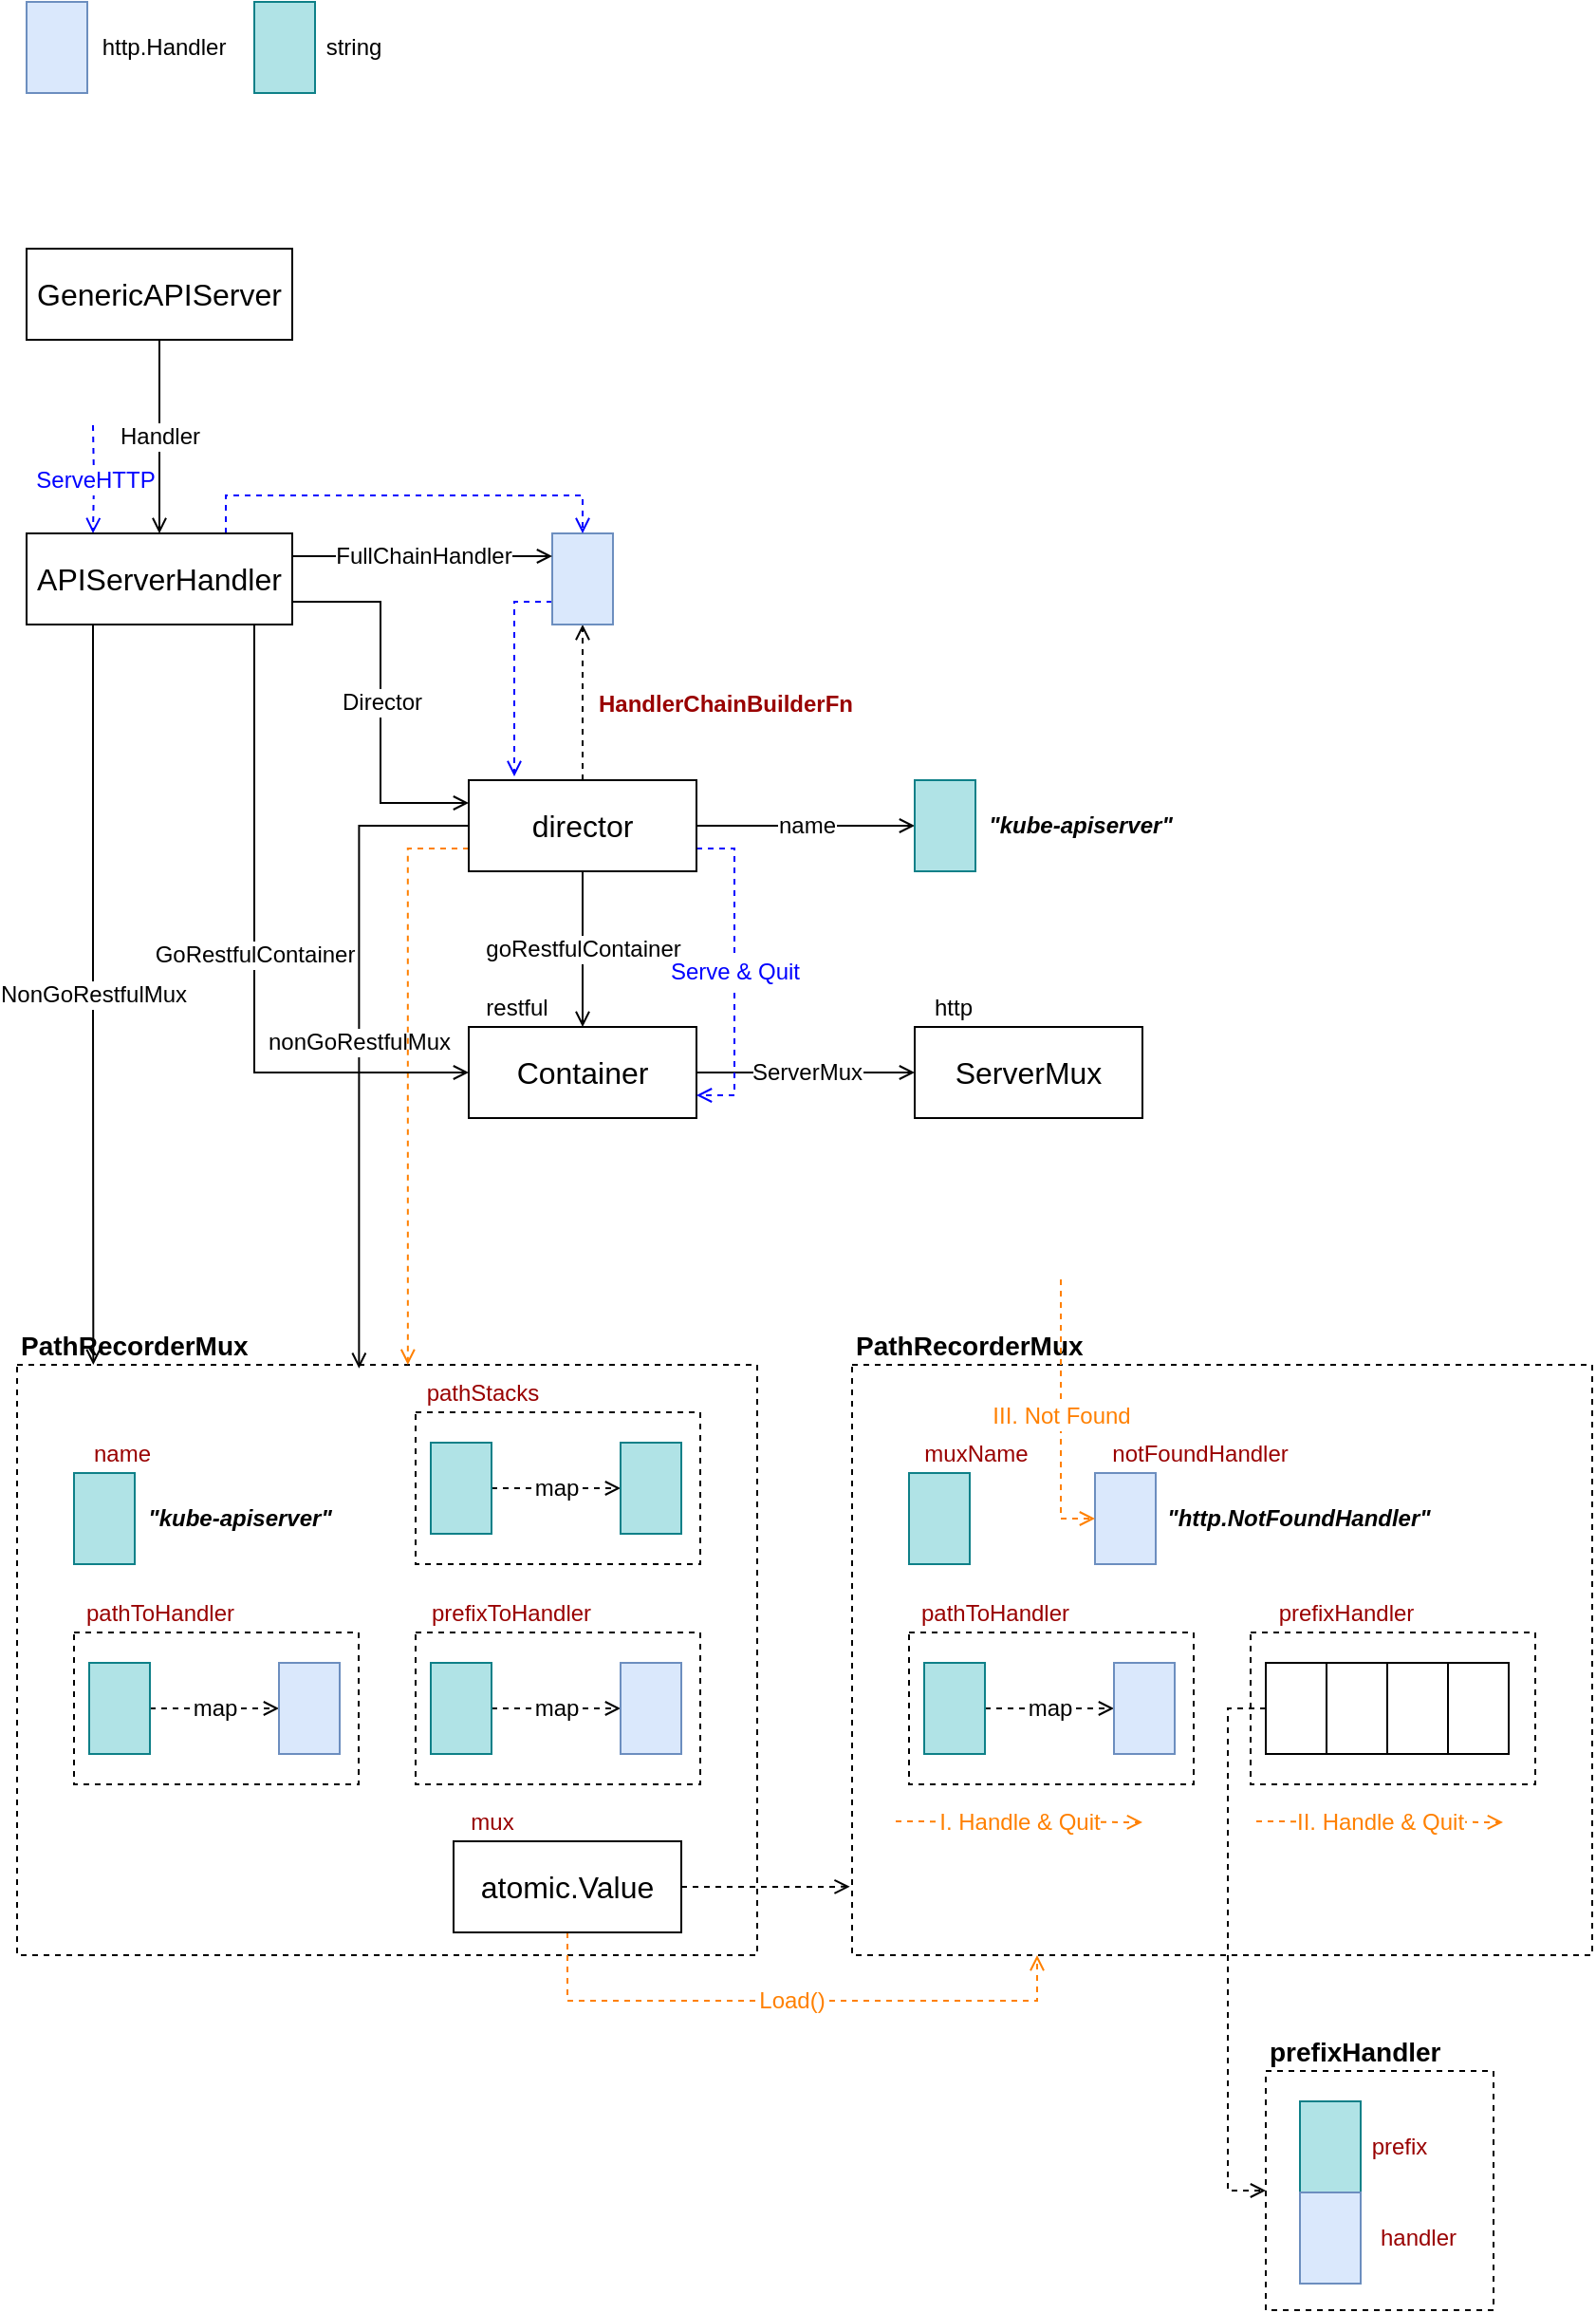 <mxfile version="12.9.3" type="device" pages="2"><diagram id="w07OjJcf7D1MxDG1b119" name="server-handler-overview"><mxGraphModel dx="946" dy="725" grid="1" gridSize="10" guides="1" tooltips="1" connect="1" arrows="1" fold="1" page="1" pageScale="1" pageWidth="850" pageHeight="1100" math="0" shadow="0"><root><mxCell id="0"/><mxCell id="1" parent="0"/><mxCell id="4SVHC1cwPKhUZwWGZGL8-23" value="" style="rounded=0;whiteSpace=wrap;html=1;fontSize=12;fontColor=#990000;fillColor=none;dashed=1;" parent="1" vertex="1"><mxGeometry x="10" y="758" width="390" height="311" as="geometry"/></mxCell><mxCell id="4SVHC1cwPKhUZwWGZGL8-11" value="" style="rounded=0;whiteSpace=wrap;html=1;fontSize=12;fontColor=#990000;fillColor=none;dashed=1;" parent="1" vertex="1"><mxGeometry x="40" y="899" width="150" height="80" as="geometry"/></mxCell><mxCell id="4SVHC1cwPKhUZwWGZGL8-6" value="" style="rounded=0;whiteSpace=wrap;html=1;fontSize=16;fillColor=#b0e3e6;strokeColor=#0e8088;" parent="1" vertex="1"><mxGeometry x="40" y="815" width="32" height="48" as="geometry"/></mxCell><mxCell id="4SVHC1cwPKhUZwWGZGL8-7" value="&quot;kube-apiserver&quot;" style="text;html=1;align=center;verticalAlign=middle;resizable=0;points=[];autosize=1;fontSize=12;fontColor=#000000;fontStyle=3;" parent="1" vertex="1"><mxGeometry x="72" y="829" width="110" height="20" as="geometry"/></mxCell><mxCell id="4SVHC1cwPKhUZwWGZGL8-10" value="map" style="edgeStyle=orthogonalEdgeStyle;rounded=0;orthogonalLoop=1;jettySize=auto;html=1;exitX=1;exitY=0.5;exitDx=0;exitDy=0;fontSize=12;fontColor=#000000;dashed=1;endArrow=open;endFill=0;" parent="1" source="4SVHC1cwPKhUZwWGZGL8-8" target="4SVHC1cwPKhUZwWGZGL8-9" edge="1"><mxGeometry relative="1" as="geometry"/></mxCell><mxCell id="4SVHC1cwPKhUZwWGZGL8-8" value="" style="rounded=0;whiteSpace=wrap;html=1;fontSize=16;fillColor=#b0e3e6;strokeColor=#0e8088;" parent="1" vertex="1"><mxGeometry x="48" y="915" width="32" height="48" as="geometry"/></mxCell><mxCell id="4SVHC1cwPKhUZwWGZGL8-9" value="" style="rounded=0;whiteSpace=wrap;html=1;fontSize=16;fillColor=#dae8fc;strokeColor=#6c8ebf;" parent="1" vertex="1"><mxGeometry x="148" y="915" width="32" height="48" as="geometry"/></mxCell><mxCell id="4SVHC1cwPKhUZwWGZGL8-12" value="pathToHandler" style="text;html=1;align=center;verticalAlign=middle;resizable=0;points=[];autosize=1;fontSize=12;fontColor=#990000;" parent="1" vertex="1"><mxGeometry x="40" y="879" width="90" height="20" as="geometry"/></mxCell><mxCell id="4SVHC1cwPKhUZwWGZGL8-13" value="" style="rounded=0;whiteSpace=wrap;html=1;fontSize=12;fontColor=#990000;fillColor=none;dashed=1;" parent="1" vertex="1"><mxGeometry x="220" y="899" width="150" height="80" as="geometry"/></mxCell><mxCell id="4SVHC1cwPKhUZwWGZGL8-14" value="map" style="edgeStyle=orthogonalEdgeStyle;rounded=0;orthogonalLoop=1;jettySize=auto;html=1;exitX=1;exitY=0.5;exitDx=0;exitDy=0;fontSize=12;fontColor=#000000;dashed=1;endArrow=open;endFill=0;" parent="1" source="4SVHC1cwPKhUZwWGZGL8-15" target="4SVHC1cwPKhUZwWGZGL8-16" edge="1"><mxGeometry relative="1" as="geometry"/></mxCell><mxCell id="4SVHC1cwPKhUZwWGZGL8-15" value="" style="rounded=0;whiteSpace=wrap;html=1;fontSize=16;fillColor=#b0e3e6;strokeColor=#0e8088;" parent="1" vertex="1"><mxGeometry x="228" y="915" width="32" height="48" as="geometry"/></mxCell><mxCell id="4SVHC1cwPKhUZwWGZGL8-16" value="" style="rounded=0;whiteSpace=wrap;html=1;fontSize=16;fillColor=#dae8fc;strokeColor=#6c8ebf;" parent="1" vertex="1"><mxGeometry x="328" y="915" width="32" height="48" as="geometry"/></mxCell><mxCell id="4SVHC1cwPKhUZwWGZGL8-17" value="prefixToHandler" style="text;html=1;align=center;verticalAlign=middle;resizable=0;points=[];autosize=1;fontSize=12;fontColor=#990000;" parent="1" vertex="1"><mxGeometry x="220" y="879" width="100" height="20" as="geometry"/></mxCell><mxCell id="4SVHC1cwPKhUZwWGZGL8-18" value="" style="rounded=0;whiteSpace=wrap;html=1;fontSize=12;fontColor=#990000;fillColor=none;dashed=1;" parent="1" vertex="1"><mxGeometry x="220" y="783" width="150" height="80" as="geometry"/></mxCell><mxCell id="4SVHC1cwPKhUZwWGZGL8-19" value="map" style="edgeStyle=orthogonalEdgeStyle;rounded=0;orthogonalLoop=1;jettySize=auto;html=1;exitX=1;exitY=0.5;exitDx=0;exitDy=0;fontSize=12;fontColor=#000000;dashed=1;endArrow=open;endFill=0;" parent="1" source="4SVHC1cwPKhUZwWGZGL8-20" target="4SVHC1cwPKhUZwWGZGL8-21" edge="1"><mxGeometry relative="1" as="geometry"/></mxCell><mxCell id="4SVHC1cwPKhUZwWGZGL8-20" value="" style="rounded=0;whiteSpace=wrap;html=1;fontSize=16;fillColor=#b0e3e6;strokeColor=#0e8088;" parent="1" vertex="1"><mxGeometry x="228" y="799" width="32" height="48" as="geometry"/></mxCell><mxCell id="4SVHC1cwPKhUZwWGZGL8-21" value="" style="rounded=0;whiteSpace=wrap;html=1;fontSize=16;fillColor=#b0e3e6;strokeColor=#0e8088;" parent="1" vertex="1"><mxGeometry x="328" y="799" width="32" height="48" as="geometry"/></mxCell><mxCell id="4SVHC1cwPKhUZwWGZGL8-22" value="pathStacks" style="text;html=1;align=center;verticalAlign=middle;resizable=0;points=[];autosize=1;fontSize=12;fontColor=#990000;" parent="1" vertex="1"><mxGeometry x="220" y="763" width="70" height="20" as="geometry"/></mxCell><mxCell id="4SVHC1cwPKhUZwWGZGL8-24" value="" style="rounded=0;whiteSpace=wrap;html=1;fontSize=16;fillColor=#dae8fc;strokeColor=#6c8ebf;" parent="1" vertex="1"><mxGeometry x="15" y="40" width="32" height="48" as="geometry"/></mxCell><mxCell id="4SVHC1cwPKhUZwWGZGL8-25" value="http.Handler" style="text;html=1;align=center;verticalAlign=middle;resizable=0;points=[];autosize=1;fontSize=12;" parent="1" vertex="1"><mxGeometry x="47" y="54" width="80" height="20" as="geometry"/></mxCell><mxCell id="4SVHC1cwPKhUZwWGZGL8-26" value="" style="rounded=0;whiteSpace=wrap;html=1;fontSize=16;fillColor=#b0e3e6;strokeColor=#0e8088;" parent="1" vertex="1"><mxGeometry x="135" y="40" width="32" height="48" as="geometry"/></mxCell><mxCell id="4SVHC1cwPKhUZwWGZGL8-27" value="string" style="text;html=1;align=center;verticalAlign=middle;resizable=0;points=[];autosize=1;fontSize=12;" parent="1" vertex="1"><mxGeometry x="167" y="54" width="40" height="20" as="geometry"/></mxCell><mxCell id="4SVHC1cwPKhUZwWGZGL8-28" value="PathRecorderMux" style="text;html=1;align=left;verticalAlign=middle;resizable=0;points=[];autosize=1;fontSize=14;fontColor=#000000;fontStyle=1" parent="1" vertex="1"><mxGeometry x="10" y="738" width="140" height="20" as="geometry"/></mxCell><mxCell id="4SVHC1cwPKhUZwWGZGL8-55" style="edgeStyle=orthogonalEdgeStyle;rounded=0;orthogonalLoop=1;jettySize=auto;html=1;exitX=1;exitY=0.5;exitDx=0;exitDy=0;entryX=-0.003;entryY=0.884;entryDx=0;entryDy=0;entryPerimeter=0;dashed=1;endArrow=open;endFill=0;fontSize=12;fontColor=#000000;" parent="1" source="4SVHC1cwPKhUZwWGZGL8-29" target="4SVHC1cwPKhUZwWGZGL8-33" edge="1"><mxGeometry relative="1" as="geometry"/></mxCell><mxCell id="4SVHC1cwPKhUZwWGZGL8-97" value="Load()" style="edgeStyle=orthogonalEdgeStyle;rounded=0;orthogonalLoop=1;jettySize=auto;html=1;exitX=0.5;exitY=1;exitDx=0;exitDy=0;entryX=0.25;entryY=1;entryDx=0;entryDy=0;dashed=1;endArrow=open;endFill=0;strokeColor=#FF8000;fontSize=12;fontColor=#FF8000;" parent="1" source="4SVHC1cwPKhUZwWGZGL8-29" target="4SVHC1cwPKhUZwWGZGL8-33" edge="1"><mxGeometry relative="1" as="geometry"><Array as="points"><mxPoint x="300" y="1093"/><mxPoint x="548" y="1093"/></Array></mxGeometry></mxCell><mxCell id="4SVHC1cwPKhUZwWGZGL8-29" value="atomic.Value" style="rounded=0;whiteSpace=wrap;html=1;fontSize=16;fillColor=#ffffff;strokeColor=#000000;" parent="1" vertex="1"><mxGeometry x="240" y="1009" width="120" height="48" as="geometry"/></mxCell><mxCell id="4SVHC1cwPKhUZwWGZGL8-32" value="mux" style="text;html=1;align=center;verticalAlign=middle;resizable=0;points=[];autosize=1;fontSize=12;fontColor=#990000;" parent="1" vertex="1"><mxGeometry x="240" y="989" width="40" height="20" as="geometry"/></mxCell><mxCell id="4SVHC1cwPKhUZwWGZGL8-33" value="" style="rounded=0;whiteSpace=wrap;html=1;fontSize=12;fontColor=#990000;fillColor=none;dashed=1;" parent="1" vertex="1"><mxGeometry x="450" y="758" width="390" height="311" as="geometry"/></mxCell><mxCell id="4SVHC1cwPKhUZwWGZGL8-34" value="" style="rounded=0;whiteSpace=wrap;html=1;fontSize=12;fontColor=#990000;fillColor=none;dashed=1;" parent="1" vertex="1"><mxGeometry x="480" y="899" width="150" height="80" as="geometry"/></mxCell><mxCell id="4SVHC1cwPKhUZwWGZGL8-35" value="" style="rounded=0;whiteSpace=wrap;html=1;fontSize=16;fillColor=#b0e3e6;strokeColor=#0e8088;" parent="1" vertex="1"><mxGeometry x="480" y="815" width="32" height="48" as="geometry"/></mxCell><mxCell id="4SVHC1cwPKhUZwWGZGL8-37" value="map" style="edgeStyle=orthogonalEdgeStyle;rounded=0;orthogonalLoop=1;jettySize=auto;html=1;exitX=1;exitY=0.5;exitDx=0;exitDy=0;fontSize=12;fontColor=#000000;dashed=1;endArrow=open;endFill=0;" parent="1" source="4SVHC1cwPKhUZwWGZGL8-38" target="4SVHC1cwPKhUZwWGZGL8-39" edge="1"><mxGeometry relative="1" as="geometry"/></mxCell><mxCell id="4SVHC1cwPKhUZwWGZGL8-38" value="" style="rounded=0;whiteSpace=wrap;html=1;fontSize=16;fillColor=#b0e3e6;strokeColor=#0e8088;" parent="1" vertex="1"><mxGeometry x="488" y="915" width="32" height="48" as="geometry"/></mxCell><mxCell id="4SVHC1cwPKhUZwWGZGL8-39" value="" style="rounded=0;whiteSpace=wrap;html=1;fontSize=16;fillColor=#dae8fc;strokeColor=#6c8ebf;" parent="1" vertex="1"><mxGeometry x="588" y="915" width="32" height="48" as="geometry"/></mxCell><mxCell id="4SVHC1cwPKhUZwWGZGL8-40" value="pathToHandler" style="text;html=1;align=center;verticalAlign=middle;resizable=0;points=[];autosize=1;fontSize=12;fontColor=#990000;" parent="1" vertex="1"><mxGeometry x="480" y="879" width="90" height="20" as="geometry"/></mxCell><mxCell id="4SVHC1cwPKhUZwWGZGL8-41" value="" style="rounded=0;whiteSpace=wrap;html=1;fontSize=12;fontColor=#990000;fillColor=none;dashed=1;" parent="1" vertex="1"><mxGeometry x="660" y="899" width="150" height="80" as="geometry"/></mxCell><mxCell id="4SVHC1cwPKhUZwWGZGL8-43" value="" style="rounded=0;whiteSpace=wrap;html=1;fontSize=16;fillColor=#ffffff;strokeColor=#000000;" parent="1" vertex="1"><mxGeometry x="668" y="915" width="32" height="48" as="geometry"/></mxCell><mxCell id="4SVHC1cwPKhUZwWGZGL8-44" value="" style="rounded=0;whiteSpace=wrap;html=1;fontSize=16;fillColor=#ffffff;strokeColor=#000000;" parent="1" vertex="1"><mxGeometry x="700" y="915" width="32" height="48" as="geometry"/></mxCell><mxCell id="4SVHC1cwPKhUZwWGZGL8-45" value="prefixHandler" style="text;html=1;align=center;verticalAlign=middle;resizable=0;points=[];autosize=1;fontSize=12;fontColor=#990000;" parent="1" vertex="1"><mxGeometry x="665" y="879" width="90" height="20" as="geometry"/></mxCell><mxCell id="4SVHC1cwPKhUZwWGZGL8-46" value="" style="rounded=0;whiteSpace=wrap;html=1;fontSize=12;fontColor=#990000;fillColor=none;dashed=1;" parent="1" vertex="1"><mxGeometry x="668" y="1130" width="120" height="126" as="geometry"/></mxCell><mxCell id="4SVHC1cwPKhUZwWGZGL8-51" value="PathRecorderMux" style="text;html=1;align=left;verticalAlign=middle;resizable=0;points=[];autosize=1;fontSize=14;fontColor=#000000;fontStyle=1" parent="1" vertex="1"><mxGeometry x="450" y="738" width="140" height="20" as="geometry"/></mxCell><mxCell id="4SVHC1cwPKhUZwWGZGL8-56" value="muxName" style="text;html=1;align=center;verticalAlign=middle;resizable=0;points=[];autosize=1;fontSize=12;fontColor=#990000;" parent="1" vertex="1"><mxGeometry x="480" y="795" width="70" height="20" as="geometry"/></mxCell><mxCell id="4SVHC1cwPKhUZwWGZGL8-57" value="" style="rounded=0;whiteSpace=wrap;html=1;fontSize=16;fillColor=#b0e3e6;strokeColor=#0e8088;" parent="1" vertex="1"><mxGeometry x="686" y="1146" width="32" height="48" as="geometry"/></mxCell><mxCell id="4SVHC1cwPKhUZwWGZGL8-58" value="" style="rounded=0;whiteSpace=wrap;html=1;fontSize=16;fillColor=#dae8fc;strokeColor=#6c8ebf;" parent="1" vertex="1"><mxGeometry x="686" y="1194" width="32" height="48" as="geometry"/></mxCell><mxCell id="4SVHC1cwPKhUZwWGZGL8-59" value="prefix" style="text;html=1;align=center;verticalAlign=middle;resizable=0;points=[];autosize=1;fontSize=12;fontColor=#990000;" parent="1" vertex="1"><mxGeometry x="718" y="1160" width="40" height="20" as="geometry"/></mxCell><mxCell id="4SVHC1cwPKhUZwWGZGL8-60" value="handler" style="text;html=1;align=center;verticalAlign=middle;resizable=0;points=[];autosize=1;fontSize=12;fontColor=#990000;" parent="1" vertex="1"><mxGeometry x="718" y="1208" width="60" height="20" as="geometry"/></mxCell><mxCell id="4SVHC1cwPKhUZwWGZGL8-61" value="prefixHandler" style="text;html=1;align=left;verticalAlign=middle;resizable=0;points=[];autosize=1;fontSize=14;fontColor=#000000;fontStyle=1" parent="1" vertex="1"><mxGeometry x="668" y="1110" width="110" height="20" as="geometry"/></mxCell><mxCell id="4SVHC1cwPKhUZwWGZGL8-62" value="" style="rounded=0;whiteSpace=wrap;html=1;fontSize=16;fillColor=#ffffff;strokeColor=#000000;" parent="1" vertex="1"><mxGeometry x="732" y="915" width="32" height="48" as="geometry"/></mxCell><mxCell id="4SVHC1cwPKhUZwWGZGL8-64" style="edgeStyle=orthogonalEdgeStyle;rounded=0;orthogonalLoop=1;jettySize=auto;html=1;exitX=0;exitY=0.5;exitDx=0;exitDy=0;entryX=0;entryY=0.5;entryDx=0;entryDy=0;dashed=1;endArrow=open;endFill=0;fontSize=12;fontColor=#000000;" parent="1" source="4SVHC1cwPKhUZwWGZGL8-43" target="4SVHC1cwPKhUZwWGZGL8-46" edge="1"><mxGeometry relative="1" as="geometry"/></mxCell><mxCell id="4SVHC1cwPKhUZwWGZGL8-63" value="" style="rounded=0;whiteSpace=wrap;html=1;fontSize=16;fillColor=#ffffff;strokeColor=#000000;" parent="1" vertex="1"><mxGeometry x="764" y="915" width="32" height="48" as="geometry"/></mxCell><mxCell id="4SVHC1cwPKhUZwWGZGL8-65" value="" style="rounded=0;whiteSpace=wrap;html=1;fontSize=16;fillColor=#dae8fc;strokeColor=#6c8ebf;" parent="1" vertex="1"><mxGeometry x="578" y="815" width="32" height="48" as="geometry"/></mxCell><mxCell id="4SVHC1cwPKhUZwWGZGL8-66" value="notFoundHandler" style="text;html=1;align=center;verticalAlign=middle;resizable=0;points=[];autosize=1;fontSize=12;fontColor=#990000;" parent="1" vertex="1"><mxGeometry x="578" y="795" width="110" height="20" as="geometry"/></mxCell><mxCell id="4SVHC1cwPKhUZwWGZGL8-70" value="&quot;http.NotFoundHandler&quot;" style="text;html=1;align=center;verticalAlign=middle;resizable=0;points=[];autosize=1;fontSize=12;fontColor=#000000;fontStyle=3;" parent="1" vertex="1"><mxGeometry x="610" y="829" width="150" height="20" as="geometry"/></mxCell><mxCell id="4SVHC1cwPKhUZwWGZGL8-73" value="ServerMux" style="edgeStyle=orthogonalEdgeStyle;rounded=0;orthogonalLoop=1;jettySize=auto;html=1;exitX=1;exitY=0.5;exitDx=0;exitDy=0;endArrow=open;endFill=0;fontSize=12;fontColor=#000000;" parent="1" source="4SVHC1cwPKhUZwWGZGL8-71" target="4SVHC1cwPKhUZwWGZGL8-74" edge="1"><mxGeometry relative="1" as="geometry"><mxPoint x="453" y="604" as="targetPoint"/></mxGeometry></mxCell><mxCell id="4SVHC1cwPKhUZwWGZGL8-71" value="Container" style="rounded=0;whiteSpace=wrap;html=1;fontSize=16;fillColor=#ffffff;strokeColor=#000000;" parent="1" vertex="1"><mxGeometry x="248" y="580" width="120" height="48" as="geometry"/></mxCell><mxCell id="4SVHC1cwPKhUZwWGZGL8-72" value="restful" style="text;html=1;align=center;verticalAlign=middle;resizable=0;points=[];autosize=1;fontSize=12;fontColor=#000000;" parent="1" vertex="1"><mxGeometry x="248" y="560" width="50" height="20" as="geometry"/></mxCell><mxCell id="4SVHC1cwPKhUZwWGZGL8-74" value="ServerMux" style="rounded=0;whiteSpace=wrap;html=1;fontSize=16;fillColor=#ffffff;strokeColor=#000000;" parent="1" vertex="1"><mxGeometry x="483" y="580" width="120" height="48" as="geometry"/></mxCell><mxCell id="4SVHC1cwPKhUZwWGZGL8-75" value="http" style="text;html=1;align=center;verticalAlign=middle;resizable=0;points=[];autosize=1;fontSize=12;fontColor=#000000;" parent="1" vertex="1"><mxGeometry x="483" y="560" width="40" height="20" as="geometry"/></mxCell><mxCell id="4SVHC1cwPKhUZwWGZGL8-79" value="name" style="edgeStyle=orthogonalEdgeStyle;rounded=0;orthogonalLoop=1;jettySize=auto;html=1;exitX=1;exitY=0.5;exitDx=0;exitDy=0;endArrow=open;endFill=0;fontSize=12;fontColor=#000000;" parent="1" source="4SVHC1cwPKhUZwWGZGL8-76" target="4SVHC1cwPKhUZwWGZGL8-77" edge="1"><mxGeometry relative="1" as="geometry"/></mxCell><mxCell id="4SVHC1cwPKhUZwWGZGL8-80" value="goRestfulContainer" style="edgeStyle=orthogonalEdgeStyle;rounded=0;orthogonalLoop=1;jettySize=auto;html=1;exitX=0.5;exitY=1;exitDx=0;exitDy=0;entryX=0.5;entryY=0;entryDx=0;entryDy=0;endArrow=open;endFill=0;fontSize=12;fontColor=#000000;" parent="1" source="4SVHC1cwPKhUZwWGZGL8-76" target="4SVHC1cwPKhUZwWGZGL8-71" edge="1"><mxGeometry relative="1" as="geometry"/></mxCell><mxCell id="4SVHC1cwPKhUZwWGZGL8-81" value="nonGoRestfulMux" style="edgeStyle=orthogonalEdgeStyle;rounded=0;orthogonalLoop=1;jettySize=auto;html=1;exitX=0;exitY=0.5;exitDx=0;exitDy=0;entryX=0.462;entryY=0.006;entryDx=0;entryDy=0;entryPerimeter=0;endArrow=open;endFill=0;fontSize=12;fontColor=#000000;" parent="1" source="4SVHC1cwPKhUZwWGZGL8-76" target="4SVHC1cwPKhUZwWGZGL8-23" edge="1"><mxGeometry relative="1" as="geometry"/></mxCell><mxCell id="4SVHC1cwPKhUZwWGZGL8-84" style="edgeStyle=orthogonalEdgeStyle;rounded=0;orthogonalLoop=1;jettySize=auto;html=1;exitX=0.5;exitY=0;exitDx=0;exitDy=0;entryX=0.5;entryY=1;entryDx=0;entryDy=0;endArrow=open;endFill=0;fontSize=12;fontColor=#000000;dashed=1;" parent="1" source="4SVHC1cwPKhUZwWGZGL8-76" target="4SVHC1cwPKhUZwWGZGL8-83" edge="1"><mxGeometry relative="1" as="geometry"/></mxCell><mxCell id="4SVHC1cwPKhUZwWGZGL8-95" value="Serve &amp;amp; Quit" style="edgeStyle=orthogonalEdgeStyle;rounded=0;orthogonalLoop=1;jettySize=auto;html=1;exitX=1;exitY=0.75;exitDx=0;exitDy=0;entryX=1;entryY=0.75;entryDx=0;entryDy=0;dashed=1;endArrow=open;endFill=0;strokeColor=#0000FF;fontSize=12;fontColor=#0000FF;" parent="1" source="4SVHC1cwPKhUZwWGZGL8-76" target="4SVHC1cwPKhUZwWGZGL8-71" edge="1"><mxGeometry relative="1" as="geometry"/></mxCell><mxCell id="4SVHC1cwPKhUZwWGZGL8-96" style="edgeStyle=orthogonalEdgeStyle;rounded=0;orthogonalLoop=1;jettySize=auto;html=1;exitX=0;exitY=0.75;exitDx=0;exitDy=0;entryX=0.528;entryY=0;entryDx=0;entryDy=0;entryPerimeter=0;dashed=1;endArrow=open;endFill=0;strokeColor=#FF8000;fontSize=12;fontColor=#FF8000;" parent="1" source="4SVHC1cwPKhUZwWGZGL8-76" target="4SVHC1cwPKhUZwWGZGL8-23" edge="1"><mxGeometry relative="1" as="geometry"/></mxCell><mxCell id="4SVHC1cwPKhUZwWGZGL8-76" value="director" style="rounded=0;whiteSpace=wrap;html=1;fontSize=16;fillColor=#ffffff;strokeColor=#000000;" parent="1" vertex="1"><mxGeometry x="248" y="450" width="120" height="48" as="geometry"/></mxCell><mxCell id="4SVHC1cwPKhUZwWGZGL8-77" value="" style="rounded=0;whiteSpace=wrap;html=1;fontSize=16;fillColor=#b0e3e6;strokeColor=#0e8088;" parent="1" vertex="1"><mxGeometry x="483" y="450" width="32" height="48" as="geometry"/></mxCell><mxCell id="4SVHC1cwPKhUZwWGZGL8-78" value="&quot;kube-apiserver&quot;" style="text;html=1;align=center;verticalAlign=middle;resizable=0;points=[];autosize=1;fontSize=12;fontColor=#000000;fontStyle=3;" parent="1" vertex="1"><mxGeometry x="515" y="464" width="110" height="20" as="geometry"/></mxCell><mxCell id="4SVHC1cwPKhUZwWGZGL8-94" style="edgeStyle=orthogonalEdgeStyle;rounded=0;orthogonalLoop=1;jettySize=auto;html=1;exitX=0;exitY=0.75;exitDx=0;exitDy=0;entryX=0.2;entryY=-0.042;entryDx=0;entryDy=0;entryPerimeter=0;dashed=1;endArrow=open;endFill=0;strokeColor=#0000FF;fontSize=12;fontColor=#0000FF;" parent="1" source="4SVHC1cwPKhUZwWGZGL8-83" target="4SVHC1cwPKhUZwWGZGL8-76" edge="1"><mxGeometry relative="1" as="geometry"/></mxCell><mxCell id="4SVHC1cwPKhUZwWGZGL8-83" value="" style="rounded=0;whiteSpace=wrap;html=1;fontSize=16;fillColor=#dae8fc;strokeColor=#6c8ebf;" parent="1" vertex="1"><mxGeometry x="292" y="320" width="32" height="48" as="geometry"/></mxCell><mxCell id="4SVHC1cwPKhUZwWGZGL8-85" value="HandlerChainBuilderFn" style="text;html=1;align=center;verticalAlign=middle;resizable=0;points=[];autosize=1;fontSize=12;fontColor=#990000;fontStyle=1" parent="1" vertex="1"><mxGeometry x="308" y="400" width="150" height="20" as="geometry"/></mxCell><mxCell id="4SVHC1cwPKhUZwWGZGL8-87" value="FullChainHandler" style="edgeStyle=orthogonalEdgeStyle;rounded=0;orthogonalLoop=1;jettySize=auto;html=1;exitX=1;exitY=0.25;exitDx=0;exitDy=0;entryX=0;entryY=0.25;entryDx=0;entryDy=0;endArrow=open;endFill=0;fontSize=12;fontColor=#000000;" parent="1" source="4SVHC1cwPKhUZwWGZGL8-86" target="4SVHC1cwPKhUZwWGZGL8-83" edge="1"><mxGeometry relative="1" as="geometry"/></mxCell><mxCell id="4SVHC1cwPKhUZwWGZGL8-88" value="Director" style="edgeStyle=orthogonalEdgeStyle;rounded=0;orthogonalLoop=1;jettySize=auto;html=1;exitX=1;exitY=0.75;exitDx=0;exitDy=0;entryX=0;entryY=0.25;entryDx=0;entryDy=0;endArrow=open;endFill=0;fontSize=12;fontColor=#000000;" parent="1" source="4SVHC1cwPKhUZwWGZGL8-86" target="4SVHC1cwPKhUZwWGZGL8-76" edge="1"><mxGeometry relative="1" as="geometry"/></mxCell><mxCell id="4SVHC1cwPKhUZwWGZGL8-89" value="GoRestfulContainer" style="edgeStyle=orthogonalEdgeStyle;rounded=0;orthogonalLoop=1;jettySize=auto;html=1;exitX=0.857;exitY=1;exitDx=0;exitDy=0;entryX=0;entryY=0.5;entryDx=0;entryDy=0;endArrow=open;endFill=0;fontSize=12;fontColor=#000000;exitPerimeter=0;" parent="1" source="4SVHC1cwPKhUZwWGZGL8-86" target="4SVHC1cwPKhUZwWGZGL8-71" edge="1"><mxGeometry relative="1" as="geometry"/></mxCell><mxCell id="4SVHC1cwPKhUZwWGZGL8-90" value="NonGoRestfulMux" style="edgeStyle=orthogonalEdgeStyle;rounded=0;orthogonalLoop=1;jettySize=auto;html=1;exitX=0.25;exitY=1;exitDx=0;exitDy=0;endArrow=open;endFill=0;fontSize=12;fontColor=#000000;entryX=0.103;entryY=0;entryDx=0;entryDy=0;entryPerimeter=0;" parent="1" source="4SVHC1cwPKhUZwWGZGL8-86" target="4SVHC1cwPKhUZwWGZGL8-23" edge="1"><mxGeometry relative="1" as="geometry"><mxPoint x="60" y="650" as="targetPoint"/></mxGeometry></mxCell><mxCell id="4SVHC1cwPKhUZwWGZGL8-92" value="ServeHTTP" style="edgeStyle=orthogonalEdgeStyle;rounded=0;orthogonalLoop=1;jettySize=auto;html=1;endArrow=open;endFill=0;fontSize=12;fontColor=#0000FF;entryX=0.25;entryY=0;entryDx=0;entryDy=0;dashed=1;strokeColor=#0000FF;" parent="1" target="4SVHC1cwPKhUZwWGZGL8-86" edge="1"><mxGeometry relative="1" as="geometry"><mxPoint x="85" y="263" as="targetPoint"/><mxPoint x="50" y="263" as="sourcePoint"/></mxGeometry></mxCell><mxCell id="4SVHC1cwPKhUZwWGZGL8-93" style="edgeStyle=orthogonalEdgeStyle;rounded=0;orthogonalLoop=1;jettySize=auto;html=1;exitX=0.75;exitY=0;exitDx=0;exitDy=0;entryX=0.5;entryY=0;entryDx=0;entryDy=0;dashed=1;endArrow=open;endFill=0;strokeColor=#0000FF;fontSize=12;fontColor=#0000FF;" parent="1" source="4SVHC1cwPKhUZwWGZGL8-86" target="4SVHC1cwPKhUZwWGZGL8-83" edge="1"><mxGeometry relative="1" as="geometry"/></mxCell><mxCell id="4SVHC1cwPKhUZwWGZGL8-86" value="APIServerHandler" style="rounded=0;whiteSpace=wrap;html=1;fontSize=16;fillColor=#ffffff;strokeColor=#000000;" parent="1" vertex="1"><mxGeometry x="15" y="320" width="140" height="48" as="geometry"/></mxCell><mxCell id="4SVHC1cwPKhUZwWGZGL8-91" value="name" style="text;html=1;align=center;verticalAlign=middle;resizable=0;points=[];autosize=1;fontSize=12;fontColor=#990000;" parent="1" vertex="1"><mxGeometry x="40" y="795" width="50" height="20" as="geometry"/></mxCell><mxCell id="4SVHC1cwPKhUZwWGZGL8-103" value="I. Handle &amp;amp; Quit" style="rounded=0;orthogonalLoop=1;jettySize=auto;html=1;exitX=0.5;exitY=1;exitDx=0;exitDy=0;dashed=1;endArrow=open;endFill=0;strokeColor=#FF8000;fontSize=12;fontColor=#FF8000;" parent="1" edge="1"><mxGeometry relative="1" as="geometry"><mxPoint x="473" y="998.5" as="sourcePoint"/><mxPoint x="603" y="999" as="targetPoint"/></mxGeometry></mxCell><mxCell id="4SVHC1cwPKhUZwWGZGL8-104" value="II. Handle &amp;amp; Quit" style="rounded=0;orthogonalLoop=1;jettySize=auto;html=1;exitX=0.5;exitY=1;exitDx=0;exitDy=0;dashed=1;endArrow=open;endFill=0;strokeColor=#FF8000;fontSize=12;fontColor=#FF8000;" parent="1" edge="1"><mxGeometry relative="1" as="geometry"><mxPoint x="663" y="998.5" as="sourcePoint"/><mxPoint x="793" y="999" as="targetPoint"/></mxGeometry></mxCell><mxCell id="4SVHC1cwPKhUZwWGZGL8-105" value="III. Not Found" style="rounded=0;orthogonalLoop=1;jettySize=auto;html=1;dashed=1;endArrow=open;endFill=0;strokeColor=#FF8000;fontSize=12;fontColor=#FF8000;edgeStyle=orthogonalEdgeStyle;entryX=0;entryY=0.5;entryDx=0;entryDy=0;" parent="1" target="4SVHC1cwPKhUZwWGZGL8-65" edge="1"><mxGeometry relative="1" as="geometry"><mxPoint x="560" y="713" as="sourcePoint"/><mxPoint x="625" y="703.5" as="targetPoint"/><Array as="points"><mxPoint x="560" y="713"/><mxPoint x="560" y="839"/></Array></mxGeometry></mxCell><mxCell id="PY2o1HQuZuHK4OXngIjb-2" value="Handler" style="edgeStyle=orthogonalEdgeStyle;rounded=0;orthogonalLoop=1;jettySize=auto;html=1;exitX=0.5;exitY=1;exitDx=0;exitDy=0;entryX=0.5;entryY=0;entryDx=0;entryDy=0;endArrow=open;endFill=0;fontSize=12;" edge="1" parent="1" source="PY2o1HQuZuHK4OXngIjb-1" target="4SVHC1cwPKhUZwWGZGL8-86"><mxGeometry relative="1" as="geometry"/></mxCell><mxCell id="PY2o1HQuZuHK4OXngIjb-1" value="GenericAPIServer" style="rounded=0;whiteSpace=wrap;html=1;fontSize=16;fillColor=#ffffff;strokeColor=#000000;" vertex="1" parent="1"><mxGeometry x="15" y="170" width="140" height="48" as="geometry"/></mxCell></root></mxGraphModel></diagram><diagram id="3QZ0uqfFoo6f4E6GnmfY" name="Page-2"><mxGraphModel dx="946" dy="725" grid="1" gridSize="10" guides="1" tooltips="1" connect="1" arrows="1" fold="1" page="1" pageScale="1" pageWidth="850" pageHeight="1100" math="0" shadow="0"><root><mxCell id="FzGeQ7SQeneNWfPI9tjH-0"/><mxCell id="FzGeQ7SQeneNWfPI9tjH-1" parent="FzGeQ7SQeneNWfPI9tjH-0"/></root></mxGraphModel></diagram></mxfile>